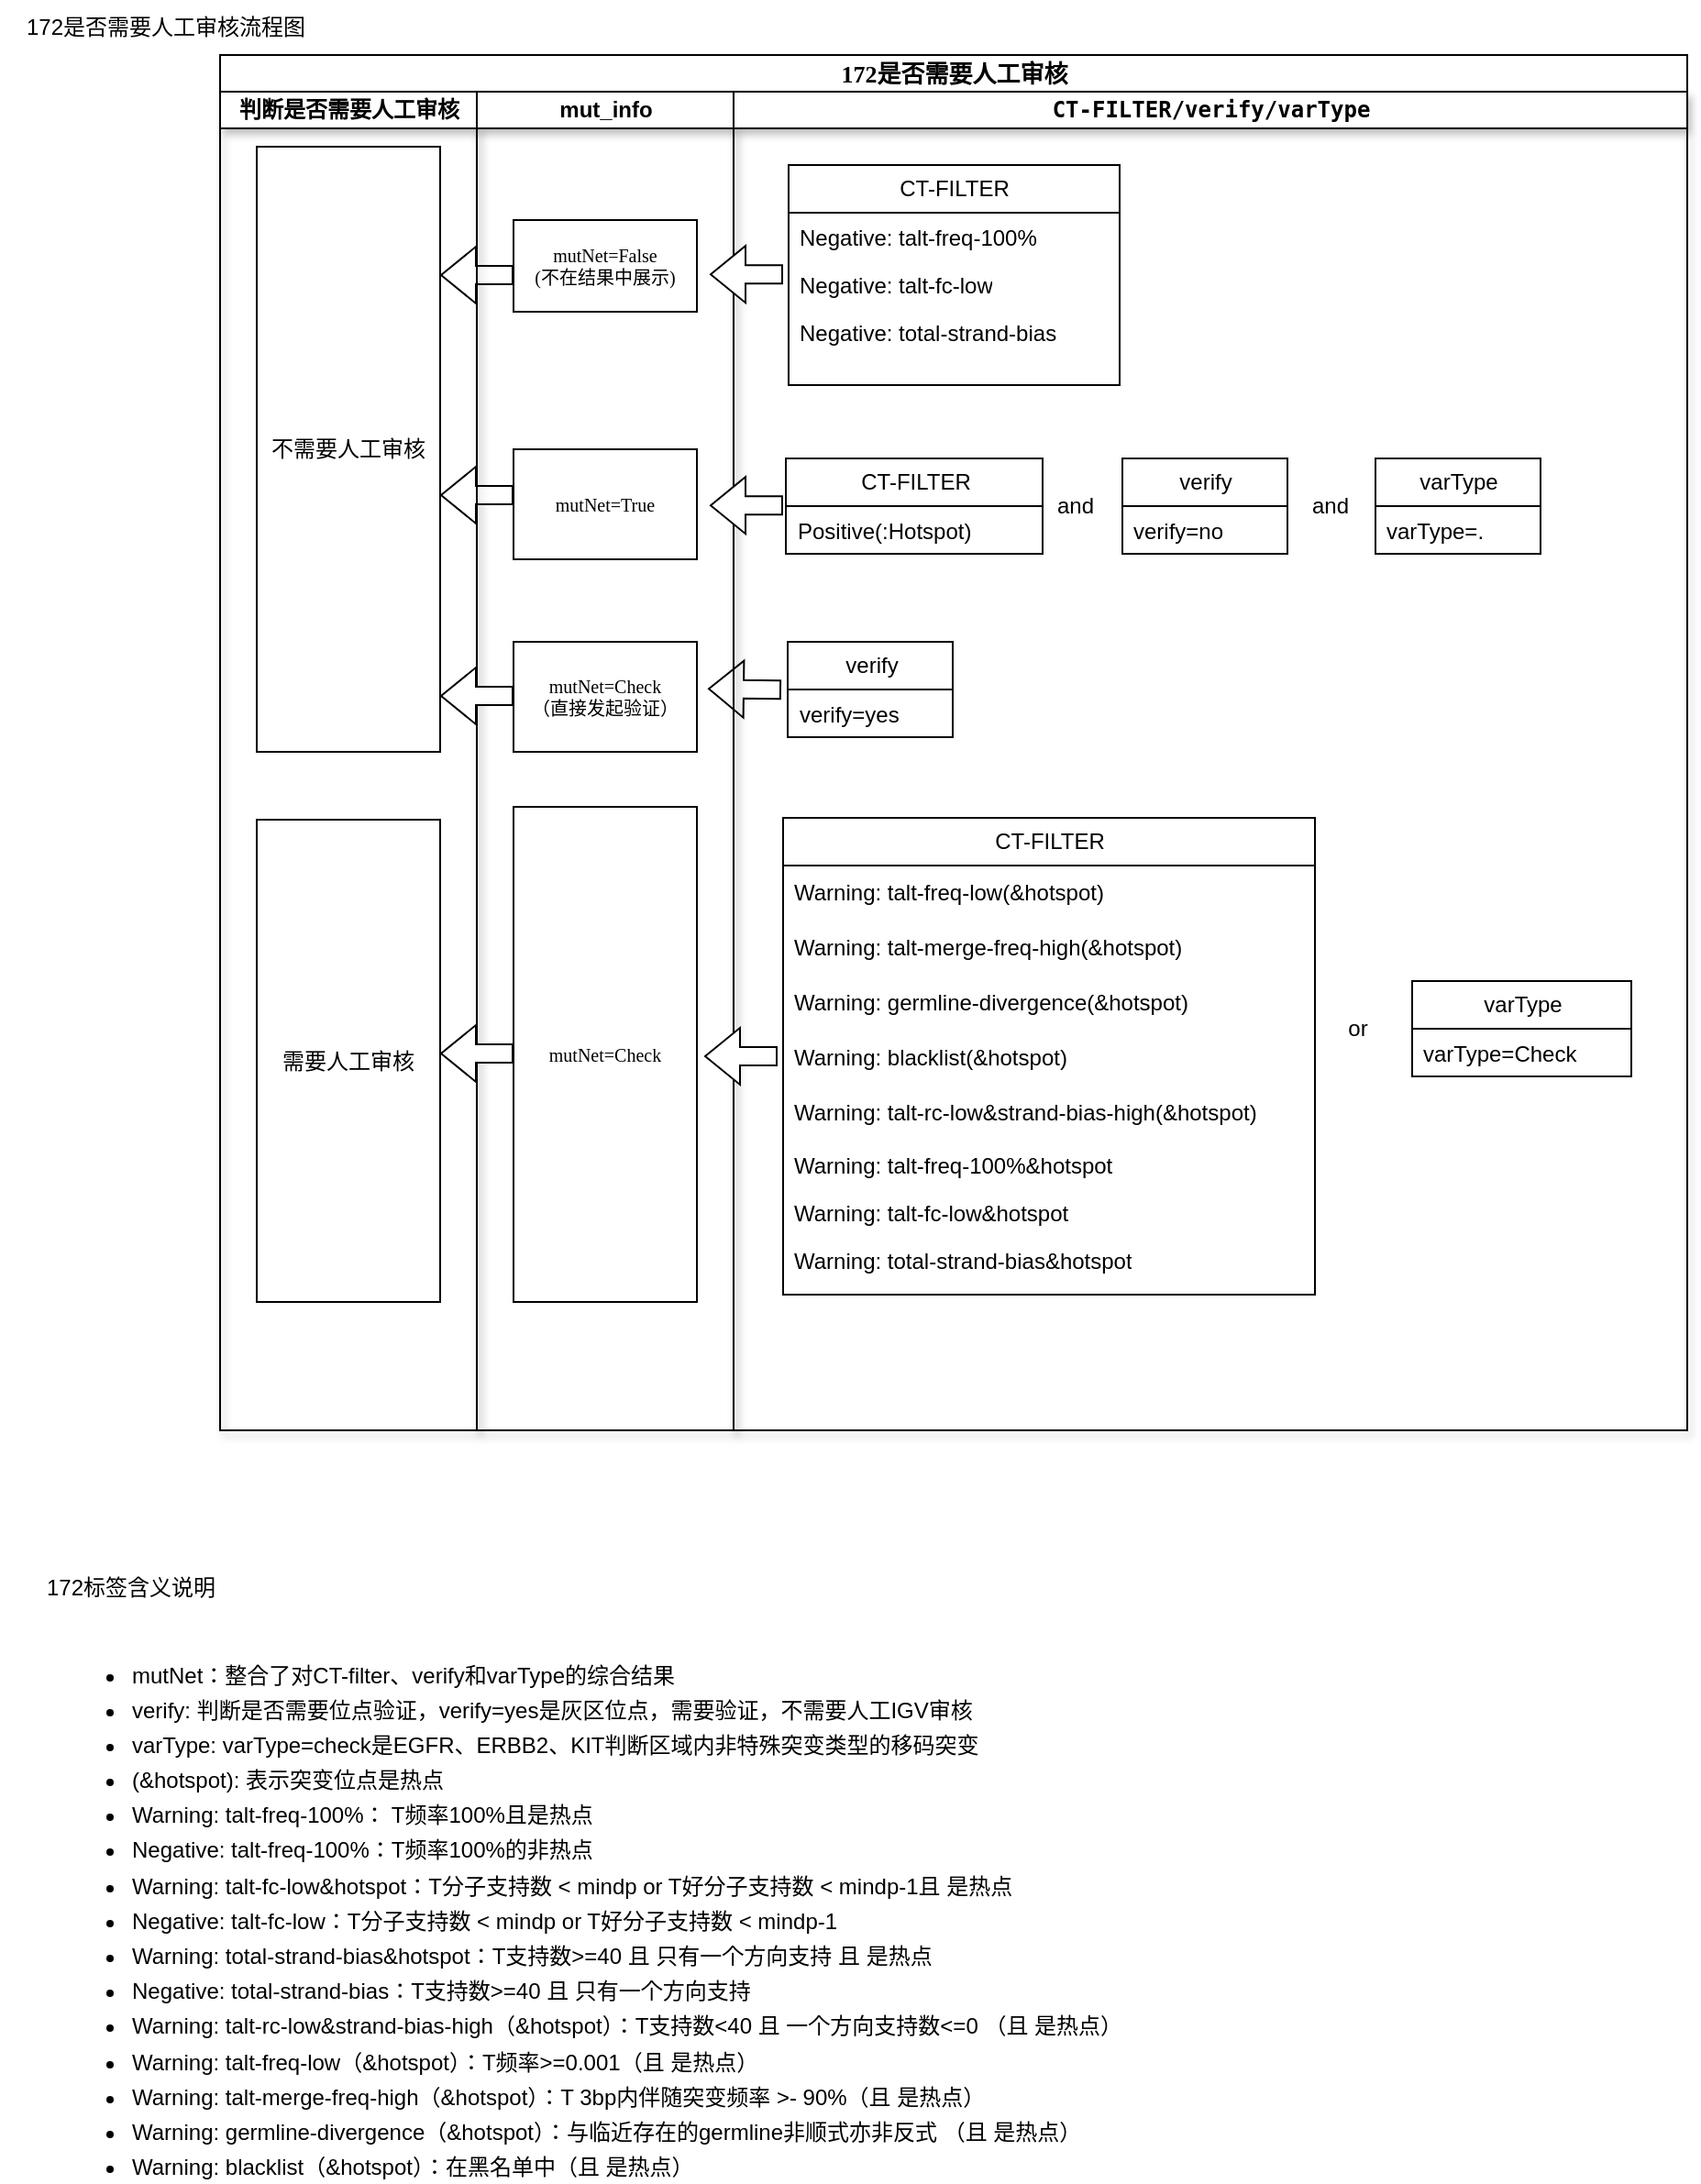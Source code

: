<mxfile version="23.1.5" type="github">
  <diagram name="172" id="74e2e168-ea6b-b213-b513-2b3c1d86103e">
    <mxGraphModel dx="1036" dy="1428" grid="1" gridSize="10" guides="1" tooltips="1" connect="1" arrows="1" fold="1" page="1" pageScale="1" pageWidth="1100" pageHeight="850" background="none" math="0" shadow="0">
      <root>
        <mxCell id="0" />
        <mxCell id="1" parent="0" />
        <mxCell id="77e6c97f196da883-1" value="&lt;font style=&quot;font-size: 13px;&quot;&gt;172是否需要人工审核&lt;/font&gt;" style="swimlane;html=1;childLayout=stackLayout;startSize=20;rounded=0;shadow=0;labelBackgroundColor=none;strokeWidth=1;fontFamily=Verdana;fontSize=8;align=center;" parent="1" vertex="1">
          <mxGeometry x="120" y="-810" width="800" height="750" as="geometry" />
        </mxCell>
        <mxCell id="77e6c97f196da883-2" value="判断是否需要人工审核" style="swimlane;html=1;startSize=20;shadow=1;" parent="77e6c97f196da883-1" vertex="1">
          <mxGeometry y="20" width="140" height="730" as="geometry" />
        </mxCell>
        <mxCell id="77e6c97f196da883-8" value="不需要人工审核" style="rounded=0;whiteSpace=wrap;html=1;shadow=0;labelBackgroundColor=none;strokeWidth=1;fontFamily=Verdana;fontSize=12;align=center;glass=1;fillColor=none;" parent="77e6c97f196da883-2" vertex="1">
          <mxGeometry x="20" y="30" width="100" height="330" as="geometry" />
        </mxCell>
        <mxCell id="Ntkf2nLQN6CGH8CM93F0-73" value="需要人工审核" style="rounded=0;whiteSpace=wrap;html=1;shadow=0;labelBackgroundColor=none;strokeWidth=1;fontFamily=Verdana;fontSize=12;align=center;fillColor=none;glass=1;" parent="77e6c97f196da883-2" vertex="1">
          <mxGeometry x="20" y="397" width="100" height="263" as="geometry" />
        </mxCell>
        <mxCell id="a5Jmv1ovsEIgKHmmvxp4-178" value="" style="shape=flexArrow;endArrow=classic;html=1;rounded=0;fillColor=default;" parent="77e6c97f196da883-2" edge="1">
          <mxGeometry width="50" height="50" relative="1" as="geometry">
            <mxPoint x="160" y="220" as="sourcePoint" />
            <mxPoint x="120" y="220" as="targetPoint" />
          </mxGeometry>
        </mxCell>
        <mxCell id="a5Jmv1ovsEIgKHmmvxp4-177" value="" style="shape=flexArrow;endArrow=classic;html=1;rounded=0;fillColor=default;" parent="77e6c97f196da883-2" edge="1">
          <mxGeometry width="50" height="50" relative="1" as="geometry">
            <mxPoint x="160" y="100" as="sourcePoint" />
            <mxPoint x="120" y="100" as="targetPoint" />
          </mxGeometry>
        </mxCell>
        <mxCell id="77e6c97f196da883-3" value="mut_info" style="swimlane;html=1;startSize=20;shadow=1;" parent="77e6c97f196da883-1" vertex="1">
          <mxGeometry x="140" y="20" width="140" height="730" as="geometry" />
        </mxCell>
        <mxCell id="Ntkf2nLQN6CGH8CM93F0-67" value="mutNet=True" style="rounded=0;whiteSpace=wrap;html=1;shadow=0;labelBackgroundColor=none;strokeWidth=1;fontFamily=Verdana;fontSize=10;align=center;fillColor=none;glass=1;" parent="77e6c97f196da883-3" vertex="1">
          <mxGeometry x="20" y="195" width="100" height="60" as="geometry" />
        </mxCell>
        <mxCell id="Ntkf2nLQN6CGH8CM93F0-69" value="mutNet=Check" style="rounded=0;whiteSpace=wrap;html=1;shadow=0;labelBackgroundColor=none;strokeWidth=1;fontFamily=Verdana;fontSize=10;align=center;fillColor=none;glass=1;" parent="77e6c97f196da883-3" vertex="1">
          <mxGeometry x="20" y="390" width="100" height="270" as="geometry" />
        </mxCell>
        <mxCell id="Ntkf2nLQN6CGH8CM93F0-68" value="mutNet=False&lt;br&gt;(不在结果中展示)" style="rounded=0;whiteSpace=wrap;html=1;shadow=0;labelBackgroundColor=none;strokeWidth=1;fontFamily=Verdana;fontSize=10;align=center;strokeColor=default;fillColor=none;glass=1;" parent="77e6c97f196da883-3" vertex="1">
          <mxGeometry x="20" y="70" width="100" height="50" as="geometry" />
        </mxCell>
        <mxCell id="a5Jmv1ovsEIgKHmmvxp4-11" value="mutNet=Check&lt;br&gt;（直接发起验证）" style="rounded=0;whiteSpace=wrap;html=1;shadow=0;labelBackgroundColor=none;strokeWidth=1;fontFamily=Verdana;fontSize=10;align=center;fillColor=none;glass=1;" parent="77e6c97f196da883-3" vertex="1">
          <mxGeometry x="20" y="300" width="100" height="60" as="geometry" />
        </mxCell>
        <mxCell id="a5Jmv1ovsEIgKHmmvxp4-179" value="" style="shape=flexArrow;endArrow=classic;html=1;rounded=0;fillColor=default;" parent="77e6c97f196da883-3" edge="1">
          <mxGeometry width="50" height="50" relative="1" as="geometry">
            <mxPoint x="20" y="524.5" as="sourcePoint" />
            <mxPoint x="-20" y="524.5" as="targetPoint" />
          </mxGeometry>
        </mxCell>
        <mxCell id="a5Jmv1ovsEIgKHmmvxp4-170" value="" style="shape=flexArrow;endArrow=classic;html=1;rounded=0;fillColor=default;" parent="77e6c97f196da883-3" edge="1">
          <mxGeometry width="50" height="50" relative="1" as="geometry">
            <mxPoint x="20" y="329.5" as="sourcePoint" />
            <mxPoint x="-20" y="329.5" as="targetPoint" />
          </mxGeometry>
        </mxCell>
        <mxCell id="77e6c97f196da883-5" value="&lt;code&gt;&lt;b&gt;CT-FILTER/verify/varType&lt;/b&gt;&lt;/code&gt;" style="swimlane;html=1;startSize=20;fontStyle=0;shadow=1;" parent="77e6c97f196da883-1" vertex="1">
          <mxGeometry x="280" y="20" width="520" height="730" as="geometry" />
        </mxCell>
        <mxCell id="74XeSMvvcMfbmq75COJw-82" value="CT-FILTER" style="swimlane;fontStyle=0;childLayout=stackLayout;horizontal=1;startSize=26;fillColor=none;horizontalStack=0;resizeParent=1;resizeParentMax=0;resizeLast=0;collapsible=1;marginBottom=0;html=1;" parent="77e6c97f196da883-5" vertex="1">
          <mxGeometry x="30" y="40" width="180.5" height="120" as="geometry" />
        </mxCell>
        <mxCell id="74XeSMvvcMfbmq75COJw-83" value="Negative:&amp;nbsp;talt-freq-100%" style="text;strokeColor=none;fillColor=none;align=left;verticalAlign=top;spacingLeft=4;spacingRight=4;overflow=hidden;rotatable=0;points=[[0,0.5],[1,0.5]];portConstraint=eastwest;whiteSpace=wrap;html=1;" parent="74XeSMvvcMfbmq75COJw-82" vertex="1">
          <mxGeometry y="26" width="180.5" height="26" as="geometry" />
        </mxCell>
        <mxCell id="74XeSMvvcMfbmq75COJw-84" value="Negative:&amp;nbsp;talt-fc-low" style="text;strokeColor=none;fillColor=none;align=left;verticalAlign=top;spacingLeft=4;spacingRight=4;overflow=hidden;rotatable=0;points=[[0,0.5],[1,0.5]];portConstraint=eastwest;whiteSpace=wrap;html=1;" parent="74XeSMvvcMfbmq75COJw-82" vertex="1">
          <mxGeometry y="52" width="180.5" height="26" as="geometry" />
        </mxCell>
        <mxCell id="74XeSMvvcMfbmq75COJw-85" value="Negative:&amp;nbsp;total-strand-bias" style="text;strokeColor=none;fillColor=none;align=left;verticalAlign=top;spacingLeft=4;spacingRight=4;overflow=hidden;rotatable=0;points=[[0,0.5],[1,0.5]];portConstraint=eastwest;whiteSpace=wrap;html=1;" parent="74XeSMvvcMfbmq75COJw-82" vertex="1">
          <mxGeometry y="78" width="180.5" height="42" as="geometry" />
        </mxCell>
        <mxCell id="74XeSMvvcMfbmq75COJw-87" value="CT-FILTER" style="swimlane;fontStyle=0;childLayout=stackLayout;horizontal=1;startSize=26;fillColor=none;horizontalStack=0;resizeParent=1;resizeParentMax=0;resizeLast=0;collapsible=1;marginBottom=0;html=1;" parent="77e6c97f196da883-5" vertex="1">
          <mxGeometry x="28.5" y="200" width="140" height="52" as="geometry" />
        </mxCell>
        <mxCell id="74XeSMvvcMfbmq75COJw-88" value="Positive(:Hotspot)" style="text;strokeColor=none;fillColor=none;align=left;verticalAlign=top;spacingLeft=4;spacingRight=4;overflow=hidden;rotatable=0;points=[[0,0.5],[1,0.5]];portConstraint=eastwest;whiteSpace=wrap;html=1;" parent="74XeSMvvcMfbmq75COJw-87" vertex="1">
          <mxGeometry y="26" width="140" height="26" as="geometry" />
        </mxCell>
        <mxCell id="74XeSMvvcMfbmq75COJw-91" value="verify" style="swimlane;fontStyle=0;childLayout=stackLayout;horizontal=1;startSize=26;fillColor=none;horizontalStack=0;resizeParent=1;resizeParentMax=0;resizeLast=0;collapsible=1;marginBottom=0;html=1;" parent="77e6c97f196da883-5" vertex="1">
          <mxGeometry x="212" y="200" width="90" height="52" as="geometry" />
        </mxCell>
        <mxCell id="74XeSMvvcMfbmq75COJw-92" value="verify=no" style="text;strokeColor=none;fillColor=none;align=left;verticalAlign=top;spacingLeft=4;spacingRight=4;overflow=hidden;rotatable=0;points=[[0,0.5],[1,0.5]];portConstraint=eastwest;whiteSpace=wrap;html=1;" parent="74XeSMvvcMfbmq75COJw-91" vertex="1">
          <mxGeometry y="26" width="90" height="26" as="geometry" />
        </mxCell>
        <mxCell id="74XeSMvvcMfbmq75COJw-94" value="varType" style="swimlane;fontStyle=0;childLayout=stackLayout;horizontal=1;startSize=26;fillColor=none;horizontalStack=0;resizeParent=1;resizeParentMax=0;resizeLast=0;collapsible=1;marginBottom=0;html=1;" parent="77e6c97f196da883-5" vertex="1">
          <mxGeometry x="350" y="200" width="90" height="52" as="geometry" />
        </mxCell>
        <mxCell id="74XeSMvvcMfbmq75COJw-95" value="varType=." style="text;strokeColor=none;fillColor=none;align=left;verticalAlign=top;spacingLeft=4;spacingRight=4;overflow=hidden;rotatable=0;points=[[0,0.5],[1,0.5]];portConstraint=eastwest;whiteSpace=wrap;html=1;" parent="74XeSMvvcMfbmq75COJw-94" vertex="1">
          <mxGeometry y="26" width="90" height="26" as="geometry" />
        </mxCell>
        <mxCell id="a5Jmv1ovsEIgKHmmvxp4-5" value="and" style="text;html=1;align=center;verticalAlign=middle;resizable=0;points=[];autosize=1;strokeColor=none;fillColor=none;" parent="77e6c97f196da883-5" vertex="1">
          <mxGeometry x="305" y="211" width="40" height="30" as="geometry" />
        </mxCell>
        <mxCell id="a5Jmv1ovsEIgKHmmvxp4-6" value="and" style="text;html=1;align=center;verticalAlign=middle;resizable=0;points=[];autosize=1;strokeColor=none;fillColor=none;" parent="77e6c97f196da883-5" vertex="1">
          <mxGeometry x="165.5" y="211" width="40" height="30" as="geometry" />
        </mxCell>
        <mxCell id="a5Jmv1ovsEIgKHmmvxp4-7" value="CT-FILTER" style="swimlane;fontStyle=0;childLayout=stackLayout;horizontal=1;startSize=26;fillColor=none;horizontalStack=0;resizeParent=1;resizeParentMax=0;resizeLast=0;collapsible=1;marginBottom=0;html=1;strokeColor=default;" parent="77e6c97f196da883-5" vertex="1">
          <mxGeometry x="27" y="396" width="290" height="260" as="geometry" />
        </mxCell>
        <mxCell id="a5Jmv1ovsEIgKHmmvxp4-130" value="Warning:&amp;nbsp;talt-freq-low(&amp;amp;hotspot)" style="text;strokeColor=none;fillColor=none;align=left;verticalAlign=middle;spacingLeft=4;spacingRight=4;overflow=hidden;points=[[0,0.5],[1,0.5]];portConstraint=eastwest;rotatable=0;whiteSpace=wrap;html=1;" parent="a5Jmv1ovsEIgKHmmvxp4-7" vertex="1">
          <mxGeometry y="26" width="290" height="30" as="geometry" />
        </mxCell>
        <mxCell id="a5Jmv1ovsEIgKHmmvxp4-128" value="Warning:&amp;nbsp;talt-merge-freq-high(&amp;amp;hotspot)" style="text;strokeColor=none;fillColor=none;align=left;verticalAlign=middle;spacingLeft=4;spacingRight=4;overflow=hidden;points=[[0,0.5],[1,0.5]];portConstraint=eastwest;rotatable=0;whiteSpace=wrap;html=1;" parent="a5Jmv1ovsEIgKHmmvxp4-7" vertex="1">
          <mxGeometry y="56" width="290" height="30" as="geometry" />
        </mxCell>
        <mxCell id="a5Jmv1ovsEIgKHmmvxp4-127" value="Warning:&amp;nbsp;germline-divergence(&amp;amp;hotspot)" style="text;strokeColor=none;fillColor=none;align=left;verticalAlign=middle;spacingLeft=4;spacingRight=4;overflow=hidden;points=[[0,0.5],[1,0.5]];portConstraint=eastwest;rotatable=0;whiteSpace=wrap;html=1;" parent="a5Jmv1ovsEIgKHmmvxp4-7" vertex="1">
          <mxGeometry y="86" width="290" height="30" as="geometry" />
        </mxCell>
        <mxCell id="a5Jmv1ovsEIgKHmmvxp4-126" value="Warning:&amp;nbsp;blacklist(&amp;amp;hotspot)" style="text;strokeColor=none;fillColor=none;align=left;verticalAlign=middle;spacingLeft=4;spacingRight=4;overflow=hidden;points=[[0,0.5],[1,0.5]];portConstraint=eastwest;rotatable=0;whiteSpace=wrap;html=1;" parent="a5Jmv1ovsEIgKHmmvxp4-7" vertex="1">
          <mxGeometry y="116" width="290" height="30" as="geometry" />
        </mxCell>
        <mxCell id="a5Jmv1ovsEIgKHmmvxp4-125" value="Warning:&amp;nbsp;talt-rc-low&amp;amp;strand-bias-high(&amp;amp;hotspot)" style="text;strokeColor=none;fillColor=none;align=left;verticalAlign=middle;spacingLeft=4;spacingRight=4;overflow=hidden;points=[[0,0.5],[1,0.5]];portConstraint=eastwest;rotatable=0;whiteSpace=wrap;html=1;" parent="a5Jmv1ovsEIgKHmmvxp4-7" vertex="1">
          <mxGeometry y="146" width="290" height="30" as="geometry" />
        </mxCell>
        <mxCell id="a5Jmv1ovsEIgKHmmvxp4-117" value="" style="group;strokeColor=none;" parent="a5Jmv1ovsEIgKHmmvxp4-7" vertex="1" connectable="0">
          <mxGeometry y="176" width="290" height="84" as="geometry" />
        </mxCell>
        <mxCell id="a5Jmv1ovsEIgKHmmvxp4-8" value="Warning:&amp;nbsp;talt-freq-100%&amp;amp;hotspot" style="text;strokeColor=none;fillColor=none;align=left;verticalAlign=top;spacingLeft=4;spacingRight=4;overflow=hidden;rotatable=0;points=[[0,0.5],[1,0.5]];portConstraint=eastwest;whiteSpace=wrap;html=1;" parent="a5Jmv1ovsEIgKHmmvxp4-117" vertex="1">
          <mxGeometry width="290" height="26" as="geometry" />
        </mxCell>
        <mxCell id="a5Jmv1ovsEIgKHmmvxp4-9" value="Warning: talt-fc-low&amp;amp;hotspot" style="text;strokeColor=none;fillColor=none;align=left;verticalAlign=top;spacingLeft=4;spacingRight=4;overflow=hidden;rotatable=0;points=[[0,0.5],[1,0.5]];portConstraint=eastwest;whiteSpace=wrap;html=1;" parent="a5Jmv1ovsEIgKHmmvxp4-117" vertex="1">
          <mxGeometry y="26" width="290" height="26" as="geometry" />
        </mxCell>
        <mxCell id="a5Jmv1ovsEIgKHmmvxp4-10" value="Warning:&amp;nbsp;total-strand-bias&amp;amp;hotspot" style="text;strokeColor=none;fillColor=none;align=left;verticalAlign=top;spacingLeft=4;spacingRight=4;overflow=hidden;rotatable=0;points=[[0,0.5],[1,0.5]];portConstraint=eastwest;whiteSpace=wrap;html=1;" parent="a5Jmv1ovsEIgKHmmvxp4-117" vertex="1">
          <mxGeometry y="52" width="290" height="32" as="geometry" />
        </mxCell>
        <mxCell id="a5Jmv1ovsEIgKHmmvxp4-40" value="verify" style="swimlane;fontStyle=0;childLayout=stackLayout;horizontal=1;startSize=26;fillColor=none;horizontalStack=0;resizeParent=1;resizeParentMax=0;resizeLast=0;collapsible=1;marginBottom=0;html=1;" parent="77e6c97f196da883-5" vertex="1">
          <mxGeometry x="29.5" y="300" width="90" height="52" as="geometry" />
        </mxCell>
        <mxCell id="a5Jmv1ovsEIgKHmmvxp4-41" value="verify=yes" style="text;strokeColor=none;fillColor=none;align=left;verticalAlign=top;spacingLeft=4;spacingRight=4;overflow=hidden;rotatable=0;points=[[0,0.5],[1,0.5]];portConstraint=eastwest;whiteSpace=wrap;html=1;" parent="a5Jmv1ovsEIgKHmmvxp4-40" vertex="1">
          <mxGeometry y="26" width="90" height="26" as="geometry" />
        </mxCell>
        <mxCell id="a5Jmv1ovsEIgKHmmvxp4-69" value="varType" style="swimlane;fontStyle=0;childLayout=stackLayout;horizontal=1;startSize=26;fillColor=none;horizontalStack=0;resizeParent=1;resizeParentMax=0;resizeLast=0;collapsible=1;marginBottom=0;html=1;" parent="77e6c97f196da883-5" vertex="1">
          <mxGeometry x="370" y="485" width="119.5" height="52" as="geometry" />
        </mxCell>
        <mxCell id="a5Jmv1ovsEIgKHmmvxp4-70" value="varType=Check" style="text;strokeColor=none;fillColor=none;align=left;verticalAlign=top;spacingLeft=4;spacingRight=4;overflow=hidden;rotatable=0;points=[[0,0.5],[1,0.5]];portConstraint=eastwest;whiteSpace=wrap;html=1;" parent="a5Jmv1ovsEIgKHmmvxp4-69" vertex="1">
          <mxGeometry y="26" width="119.5" height="26" as="geometry" />
        </mxCell>
        <mxCell id="a5Jmv1ovsEIgKHmmvxp4-115" value="or" style="text;html=1;align=center;verticalAlign=middle;resizable=0;points=[];autosize=1;strokeColor=none;fillColor=none;" parent="77e6c97f196da883-5" vertex="1">
          <mxGeometry x="325" y="496" width="30" height="30" as="geometry" />
        </mxCell>
        <mxCell id="a5Jmv1ovsEIgKHmmvxp4-171" value="" style="shape=flexArrow;endArrow=classic;html=1;rounded=0;fillColor=default;" parent="77e6c97f196da883-5" edge="1">
          <mxGeometry width="50" height="50" relative="1" as="geometry">
            <mxPoint x="24" y="526" as="sourcePoint" />
            <mxPoint x="-16" y="526" as="targetPoint" />
          </mxGeometry>
        </mxCell>
        <mxCell id="a5Jmv1ovsEIgKHmmvxp4-172" value="" style="shape=flexArrow;endArrow=classic;html=1;rounded=0;fillColor=default;" parent="77e6c97f196da883-5" edge="1">
          <mxGeometry width="50" height="50" relative="1" as="geometry">
            <mxPoint x="27" y="225.58" as="sourcePoint" />
            <mxPoint x="-13" y="225.58" as="targetPoint" />
          </mxGeometry>
        </mxCell>
        <mxCell id="a5Jmv1ovsEIgKHmmvxp4-169" value="" style="shape=flexArrow;endArrow=classic;html=1;rounded=0;fillColor=default;" parent="77e6c97f196da883-5" edge="1">
          <mxGeometry width="50" height="50" relative="1" as="geometry">
            <mxPoint x="27" y="99.58" as="sourcePoint" />
            <mxPoint x="-13" y="99.58" as="targetPoint" />
          </mxGeometry>
        </mxCell>
        <mxCell id="a5Jmv1ovsEIgKHmmvxp4-168" value="" style="shape=flexArrow;endArrow=classic;html=1;rounded=0;" parent="77e6c97f196da883-5" edge="1">
          <mxGeometry width="50" height="50" relative="1" as="geometry">
            <mxPoint x="26" y="326.08" as="sourcePoint" />
            <mxPoint x="-14" y="325.58" as="targetPoint" />
          </mxGeometry>
        </mxCell>
        <mxCell id="sK7v8ZVmqhWhGG1hjcXt-1" value="172是否需要人工审核流程图" style="text;html=1;align=center;verticalAlign=middle;resizable=0;points=[];autosize=1;strokeColor=none;fillColor=none;" parent="1" vertex="1">
          <mxGeometry y="-840" width="180" height="30" as="geometry" />
        </mxCell>
        <mxCell id="sK7v8ZVmqhWhGG1hjcXt-2" value="172标签含义说明" style="text;html=1;align=center;verticalAlign=middle;resizable=0;points=[];autosize=1;strokeColor=none;fillColor=none;" parent="1" vertex="1">
          <mxGeometry x="11" y="11" width="120" height="30" as="geometry" />
        </mxCell>
        <mxCell id="sK7v8ZVmqhWhGG1hjcXt-4" value="&lt;ul style=&quot;line-height: 160%;&quot;&gt;&lt;li&gt;mutNet：整合了对CT-filter、verify和varType的综合结果&lt;/li&gt;&lt;li&gt;verify: 判断是否需要位点验证，verify=yes是灰区位点，需要验证，不需要人工IGV审核&lt;/li&gt;&lt;li&gt;varType: varType=check是EGFR、ERBB2、KIT判断区域内非特殊突变类型的移码突变&lt;/li&gt;&lt;li&gt;(&amp;amp;hotspot): 表示突变位点是热点&lt;br&gt;&lt;/li&gt;&lt;li&gt;Warning:&amp;nbsp;talt-freq-100%： T频率100%且是热点&lt;br&gt;&lt;/li&gt;&lt;li&gt;Negative:&amp;nbsp;talt-freq-100%：T频率100%的非热点&lt;br&gt;&lt;/li&gt;&lt;li&gt;Warning: talt-fc-low&amp;amp;hotspot：T分子支持数 &amp;lt; mindp or T好分子支持数 &amp;lt; mindp-1且 是热点&lt;br&gt;&lt;/li&gt;&lt;li&gt;Negative:&amp;nbsp;talt-fc-low：T分子支持数 &amp;lt; mindp or T好分子支持数 &amp;lt; mindp-1&lt;br&gt;&lt;/li&gt;&lt;li&gt;Warning:&amp;nbsp;total-strand-bias&amp;amp;hotspot：T支持数&amp;gt;=40 且 只有一个方向支持 且 是热点&lt;br&gt;&lt;/li&gt;&lt;li&gt;Negative:&amp;nbsp;total-strand-bias：T支持数&amp;gt;=40 且 只有一个方向支持&lt;br&gt;&lt;/li&gt;&lt;li&gt;Warning:&amp;nbsp;talt-rc-low&amp;amp;strand-bias-high（&amp;amp;hotspot）：T支持数&amp;lt;40 且 一个方向支持数&amp;lt;=0 （且 是热点）&lt;br&gt;&lt;/li&gt;&lt;li&gt;Warning:&amp;nbsp;talt-freq-low（&amp;amp;hotspot）：T频率&amp;gt;=0.001（且 是热点）&lt;br&gt;&lt;/li&gt;&lt;li&gt;Warning:&amp;nbsp;talt-merge-freq-high（&amp;amp;hotspot）：T 3bp内伴随突变频率 &amp;gt;- 90%（且 是热点）&lt;br&gt;&lt;/li&gt;&lt;li&gt;Warning:&amp;nbsp;germline-divergence（&amp;amp;hotspot）：与临近存在的germline非顺式亦非反式 （且 是热点）&lt;br&gt;&lt;/li&gt;&lt;li&gt;Warning:&amp;nbsp;blacklist（&amp;amp;hotspot）：在黑名单中（且 是热点）&lt;br&gt;&lt;/li&gt;&lt;/ul&gt;" style="text;strokeColor=none;fillColor=none;html=1;whiteSpace=wrap;verticalAlign=middle;overflow=hidden;" parent="1" vertex="1">
          <mxGeometry x="30" y="50" width="810" height="300" as="geometry" />
        </mxCell>
      </root>
    </mxGraphModel>
  </diagram>
</mxfile>
